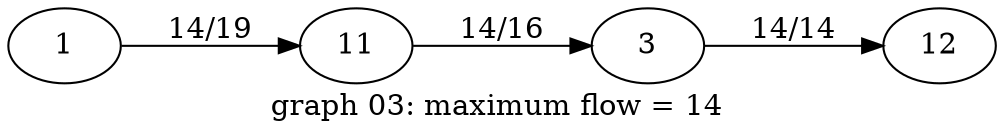 digraph g{

rankdir = LR

11 -> 3 [label = " 14/16 "];
1 -> 11 [label = " 14/19 "];
3 -> 12 [label = " 14/14 "];

label = "graph 03: maximum flow = 14 "
}